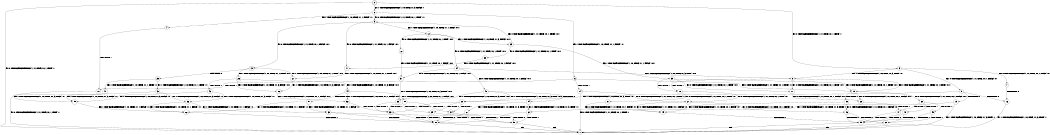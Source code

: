 digraph BCG {
size = "7, 10.5";
center = TRUE;
node [shape = circle];
0 [peripheries = 2];
0 -> 1 [label = "EX !0 !ATOMIC_EXCH_BRANCH (1, +1, TRUE, +0, 1, TRUE) !::"];
0 -> 2 [label = "EX !1 !ATOMIC_EXCH_BRANCH (1, +0, TRUE, +1, 3, FALSE) !::"];
0 -> 3 [label = "EX !0 !ATOMIC_EXCH_BRANCH (1, +1, TRUE, +0, 1, TRUE) !::"];
2 -> 4 [label = "EX !1 !ATOMIC_EXCH_BRANCH (1, +0, TRUE, +1, 1, FALSE) !:1:"];
2 -> 5 [label = "EX !0 !ATOMIC_EXCH_BRANCH (1, +1, TRUE, +0, 1, TRUE) !:1:"];
2 -> 6 [label = "EX !1 !ATOMIC_EXCH_BRANCH (1, +0, TRUE, +1, 1, FALSE) !:1:"];
3 -> 7 [label = "EX !0 !ATOMIC_EXCH_BRANCH (1, +1, TRUE, +0, 1, FALSE) !:0:"];
3 -> 8 [label = "EX !1 !ATOMIC_EXCH_BRANCH (1, +0, TRUE, +1, 3, TRUE) !:0:"];
3 -> 9 [label = "EX !0 !ATOMIC_EXCH_BRANCH (1, +1, TRUE, +0, 1, FALSE) !:0:"];
4 -> 10 [label = "TERMINATE !1"];
5 -> 11 [label = "EX !0 !ATOMIC_EXCH_BRANCH (1, +1, TRUE, +0, 1, FALSE) !:0:1:"];
5 -> 12 [label = "EX !1 !ATOMIC_EXCH_BRANCH (1, +0, TRUE, +1, 1, TRUE) !:0:1:"];
5 -> 13 [label = "EX !0 !ATOMIC_EXCH_BRANCH (1, +1, TRUE, +0, 1, FALSE) !:0:1:"];
6 -> 10 [label = "TERMINATE !1"];
6 -> 14 [label = "TERMINATE !1"];
6 -> 15 [label = "EX !0 !ATOMIC_EXCH_BRANCH (1, +1, TRUE, +0, 1, TRUE) !:1:"];
7 -> 16 [label = "TERMINATE !0"];
8 -> 17 [label = "EX !0 !ATOMIC_EXCH_BRANCH (1, +1, TRUE, +0, 1, TRUE) !:0:1:"];
8 -> 18 [label = "TERMINATE !1"];
8 -> 15 [label = "EX !0 !ATOMIC_EXCH_BRANCH (1, +1, TRUE, +0, 1, TRUE) !:0:1:"];
9 -> 16 [label = "TERMINATE !0"];
9 -> 19 [label = "TERMINATE !0"];
9 -> 20 [label = "EX !1 !ATOMIC_EXCH_BRANCH (1, +0, TRUE, +1, 3, TRUE) !:0:"];
10 -> 1 [label = "EX !0 !ATOMIC_EXCH_BRANCH (1, +1, TRUE, +0, 1, TRUE) !::"];
11 -> 21 [label = "EX !1 !ATOMIC_EXCH_BRANCH (1, +0, TRUE, +1, 1, TRUE) !:0:1:"];
12 -> 22 [label = "EX !0 !ATOMIC_EXCH_BRANCH (1, +1, TRUE, +0, 1, TRUE) !:0:1:"];
12 -> 23 [label = "EX !1 !ATOMIC_EXCH_BRANCH (1, +0, TRUE, +1, 3, FALSE) !:0:1:"];
12 -> 24 [label = "EX !0 !ATOMIC_EXCH_BRANCH (1, +1, TRUE, +0, 1, TRUE) !:0:1:"];
13 -> 21 [label = "EX !1 !ATOMIC_EXCH_BRANCH (1, +0, TRUE, +1, 1, TRUE) !:0:1:"];
13 -> 25 [label = "TERMINATE !0"];
13 -> 26 [label = "EX !1 !ATOMIC_EXCH_BRANCH (1, +0, TRUE, +1, 1, TRUE) !:0:1:"];
14 -> 1 [label = "EX !0 !ATOMIC_EXCH_BRANCH (1, +1, TRUE, +0, 1, TRUE) !::"];
14 -> 27 [label = "EX !0 !ATOMIC_EXCH_BRANCH (1, +1, TRUE, +0, 1, TRUE) !::"];
15 -> 28 [label = "EX !0 !ATOMIC_EXCH_BRANCH (1, +1, TRUE, +0, 1, FALSE) !:0:1:"];
15 -> 29 [label = "TERMINATE !1"];
15 -> 30 [label = "EX !0 !ATOMIC_EXCH_BRANCH (1, +1, TRUE, +0, 1, FALSE) !:0:1:"];
16 -> 1 [label = "EX !1 !ATOMIC_EXCH_BRANCH (1, +0, TRUE, +1, 3, TRUE) !::"];
17 -> 28 [label = "EX !0 !ATOMIC_EXCH_BRANCH (1, +1, TRUE, +0, 1, FALSE) !:0:1:"];
18 -> 31 [label = "EX !0 !ATOMIC_EXCH_BRANCH (1, +1, TRUE, +0, 1, TRUE) !:0:"];
18 -> 27 [label = "EX !0 !ATOMIC_EXCH_BRANCH (1, +1, TRUE, +0, 1, TRUE) !:0:"];
19 -> 1 [label = "EX !1 !ATOMIC_EXCH_BRANCH (1, +0, TRUE, +1, 3, TRUE) !::"];
19 -> 32 [label = "EX !1 !ATOMIC_EXCH_BRANCH (1, +0, TRUE, +1, 3, TRUE) !::"];
20 -> 33 [label = "TERMINATE !0"];
20 -> 34 [label = "TERMINATE !1"];
20 -> 35 [label = "TERMINATE !0"];
21 -> 36 [label = "EX !1 !ATOMIC_EXCH_BRANCH (1, +0, TRUE, +1, 3, FALSE) !:0:1:"];
22 -> 37 [label = "EX !0 !ATOMIC_EXCH_BRANCH (1, +1, TRUE, +0, 1, FALSE) !:0:1:"];
23 -> 38 [label = "EX !0 !ATOMIC_EXCH_BRANCH (1, +1, TRUE, +0, 1, TRUE) !:0:1:"];
23 -> 39 [label = "EX !1 !ATOMIC_EXCH_BRANCH (1, +0, TRUE, +1, 1, FALSE) !:0:1:"];
23 -> 5 [label = "EX !0 !ATOMIC_EXCH_BRANCH (1, +1, TRUE, +0, 1, TRUE) !:0:1:"];
24 -> 37 [label = "EX !0 !ATOMIC_EXCH_BRANCH (1, +1, TRUE, +0, 1, FALSE) !:0:1:"];
24 -> 8 [label = "EX !1 !ATOMIC_EXCH_BRANCH (1, +0, TRUE, +1, 3, TRUE) !:0:1:"];
24 -> 40 [label = "EX !0 !ATOMIC_EXCH_BRANCH (1, +1, TRUE, +0, 1, FALSE) !:0:1:"];
25 -> 41 [label = "EX !1 !ATOMIC_EXCH_BRANCH (1, +0, TRUE, +1, 1, TRUE) !:1:"];
25 -> 42 [label = "EX !1 !ATOMIC_EXCH_BRANCH (1, +0, TRUE, +1, 1, TRUE) !:1:"];
26 -> 36 [label = "EX !1 !ATOMIC_EXCH_BRANCH (1, +0, TRUE, +1, 3, FALSE) !:0:1:"];
26 -> 43 [label = "TERMINATE !0"];
26 -> 44 [label = "EX !1 !ATOMIC_EXCH_BRANCH (1, +0, TRUE, +1, 3, FALSE) !:0:1:"];
27 -> 45 [label = "EX !0 !ATOMIC_EXCH_BRANCH (1, +1, TRUE, +0, 1, FALSE) !:0:"];
27 -> 46 [label = "EX !0 !ATOMIC_EXCH_BRANCH (1, +1, TRUE, +0, 1, FALSE) !:0:"];
28 -> 47 [label = "TERMINATE !0"];
29 -> 45 [label = "EX !0 !ATOMIC_EXCH_BRANCH (1, +1, TRUE, +0, 1, FALSE) !:0:"];
29 -> 46 [label = "EX !0 !ATOMIC_EXCH_BRANCH (1, +1, TRUE, +0, 1, FALSE) !:0:"];
30 -> 47 [label = "TERMINATE !0"];
30 -> 48 [label = "TERMINATE !1"];
30 -> 49 [label = "TERMINATE !0"];
31 -> 45 [label = "EX !0 !ATOMIC_EXCH_BRANCH (1, +1, TRUE, +0, 1, FALSE) !:0:"];
32 -> 50 [label = "TERMINATE !1"];
32 -> 51 [label = "TERMINATE !1"];
33 -> 50 [label = "TERMINATE !1"];
34 -> 50 [label = "TERMINATE !0"];
34 -> 51 [label = "TERMINATE !0"];
35 -> 50 [label = "TERMINATE !1"];
35 -> 51 [label = "TERMINATE !1"];
36 -> 52 [label = "EX !1 !ATOMIC_EXCH_BRANCH (1, +0, TRUE, +1, 1, FALSE) !:0:1:"];
37 -> 53 [label = "EX !1 !ATOMIC_EXCH_BRANCH (1, +0, TRUE, +1, 3, TRUE) !:0:1:"];
38 -> 11 [label = "EX !0 !ATOMIC_EXCH_BRANCH (1, +1, TRUE, +0, 1, FALSE) !:0:1:"];
39 -> 17 [label = "EX !0 !ATOMIC_EXCH_BRANCH (1, +1, TRUE, +0, 1, TRUE) !:0:1:"];
39 -> 18 [label = "TERMINATE !1"];
39 -> 15 [label = "EX !0 !ATOMIC_EXCH_BRANCH (1, +1, TRUE, +0, 1, TRUE) !:0:1:"];
40 -> 53 [label = "EX !1 !ATOMIC_EXCH_BRANCH (1, +0, TRUE, +1, 3, TRUE) !:0:1:"];
40 -> 54 [label = "TERMINATE !0"];
40 -> 20 [label = "EX !1 !ATOMIC_EXCH_BRANCH (1, +0, TRUE, +1, 3, TRUE) !:0:1:"];
41 -> 55 [label = "EX !1 !ATOMIC_EXCH_BRANCH (1, +0, TRUE, +1, 3, FALSE) !:1:"];
42 -> 55 [label = "EX !1 !ATOMIC_EXCH_BRANCH (1, +0, TRUE, +1, 3, FALSE) !:1:"];
42 -> 56 [label = "EX !1 !ATOMIC_EXCH_BRANCH (1, +0, TRUE, +1, 3, FALSE) !:1:"];
43 -> 55 [label = "EX !1 !ATOMIC_EXCH_BRANCH (1, +0, TRUE, +1, 3, FALSE) !:1:"];
43 -> 56 [label = "EX !1 !ATOMIC_EXCH_BRANCH (1, +0, TRUE, +1, 3, FALSE) !:1:"];
44 -> 52 [label = "EX !1 !ATOMIC_EXCH_BRANCH (1, +0, TRUE, +1, 1, FALSE) !:0:1:"];
44 -> 57 [label = "TERMINATE !0"];
44 -> 58 [label = "EX !1 !ATOMIC_EXCH_BRANCH (1, +0, TRUE, +1, 1, FALSE) !:0:1:"];
45 -> 59 [label = "TERMINATE !0"];
46 -> 59 [label = "TERMINATE !0"];
46 -> 60 [label = "TERMINATE !0"];
47 -> 59 [label = "TERMINATE !1"];
48 -> 59 [label = "TERMINATE !0"];
48 -> 60 [label = "TERMINATE !0"];
49 -> 59 [label = "TERMINATE !1"];
49 -> 60 [label = "TERMINATE !1"];
50 -> 1 [label = "exit"];
51 -> 1 [label = "exit"];
52 -> 33 [label = "TERMINATE !0"];
53 -> 33 [label = "TERMINATE !0"];
54 -> 61 [label = "EX !1 !ATOMIC_EXCH_BRANCH (1, +0, TRUE, +1, 3, TRUE) !:1:"];
54 -> 32 [label = "EX !1 !ATOMIC_EXCH_BRANCH (1, +0, TRUE, +1, 3, TRUE) !:1:"];
55 -> 62 [label = "EX !1 !ATOMIC_EXCH_BRANCH (1, +0, TRUE, +1, 1, FALSE) !:1:"];
56 -> 62 [label = "EX !1 !ATOMIC_EXCH_BRANCH (1, +0, TRUE, +1, 1, FALSE) !:1:"];
56 -> 63 [label = "EX !1 !ATOMIC_EXCH_BRANCH (1, +0, TRUE, +1, 1, FALSE) !:1:"];
57 -> 62 [label = "EX !1 !ATOMIC_EXCH_BRANCH (1, +0, TRUE, +1, 1, FALSE) !:1:"];
57 -> 63 [label = "EX !1 !ATOMIC_EXCH_BRANCH (1, +0, TRUE, +1, 1, FALSE) !:1:"];
58 -> 33 [label = "TERMINATE !0"];
58 -> 34 [label = "TERMINATE !1"];
58 -> 35 [label = "TERMINATE !0"];
59 -> 1 [label = "exit"];
60 -> 1 [label = "exit"];
61 -> 50 [label = "TERMINATE !1"];
62 -> 50 [label = "TERMINATE !1"];
63 -> 50 [label = "TERMINATE !1"];
63 -> 51 [label = "TERMINATE !1"];
}
